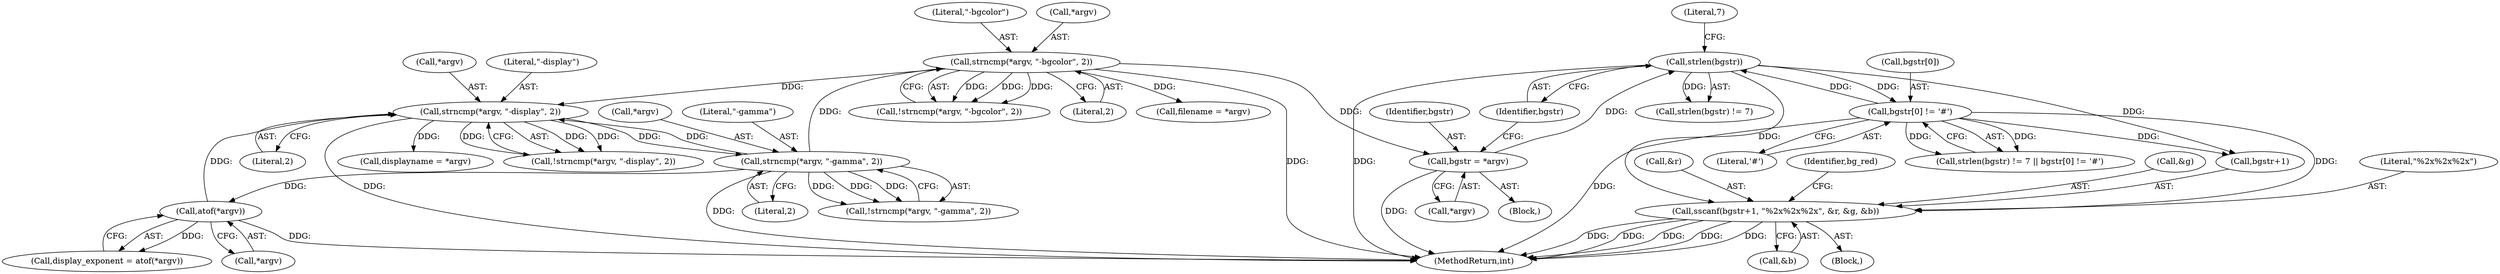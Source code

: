 digraph "0_Android_9d4853418ab2f754c2b63e091c29c5529b8b86ca_7@API" {
"1000430" [label="(Call,sscanf(bgstr+1, \"%2x%2x%2x\", &r, &g, &b))"];
"1000267" [label="(Call,strlen(bgstr))"];
"1000260" [label="(Call,bgstr = *argv)"];
"1000245" [label="(Call,strncmp(*argv, \"-bgcolor\", 2))"];
"1000216" [label="(Call,strncmp(*argv, \"-gamma\", 2))"];
"1000195" [label="(Call,strncmp(*argv, \"-display\", 2))"];
"1000233" [label="(Call,atof(*argv))"];
"1000270" [label="(Call,bgstr[0] != '#')"];
"1000209" [label="(Call,displayname = *argv)"];
"1000267" [label="(Call,strlen(bgstr))"];
"1000194" [label="(Call,!strncmp(*argv, \"-display\", 2))"];
"1000265" [label="(Call,strlen(bgstr) != 7 || bgstr[0] != '#')"];
"1000220" [label="(Literal,2)"];
"1000435" [label="(Call,&r)"];
"1000195" [label="(Call,strncmp(*argv, \"-display\", 2))"];
"1000552" [label="(MethodReturn,int)"];
"1000439" [label="(Call,&b)"];
"1000198" [label="(Literal,\"-display\")"];
"1000261" [label="(Identifier,bgstr)"];
"1000269" [label="(Literal,7)"];
"1000266" [label="(Call,strlen(bgstr) != 7)"];
"1000219" [label="(Literal,\"-gamma\")"];
"1000217" [label="(Call,*argv)"];
"1000234" [label="(Call,*argv)"];
"1000442" [label="(Identifier,bg_red)"];
"1000248" [label="(Literal,\"-bgcolor\")"];
"1000259" [label="(Block,)"];
"1000244" [label="(Call,!strncmp(*argv, \"-bgcolor\", 2))"];
"1000249" [label="(Literal,2)"];
"1000431" [label="(Call,bgstr+1)"];
"1000233" [label="(Call,atof(*argv))"];
"1000290" [label="(Call,filename = *argv)"];
"1000231" [label="(Call,display_exponent = atof(*argv))"];
"1000260" [label="(Call,bgstr = *argv)"];
"1000245" [label="(Call,strncmp(*argv, \"-bgcolor\", 2))"];
"1000215" [label="(Call,!strncmp(*argv, \"-gamma\", 2))"];
"1000437" [label="(Call,&g)"];
"1000196" [label="(Call,*argv)"];
"1000271" [label="(Call,bgstr[0])"];
"1000430" [label="(Call,sscanf(bgstr+1, \"%2x%2x%2x\", &r, &g, &b))"];
"1000268" [label="(Identifier,bgstr)"];
"1000434" [label="(Literal,\"%2x%2x%2x\")"];
"1000216" [label="(Call,strncmp(*argv, \"-gamma\", 2))"];
"1000426" [label="(Block,)"];
"1000246" [label="(Call,*argv)"];
"1000270" [label="(Call,bgstr[0] != '#')"];
"1000199" [label="(Literal,2)"];
"1000274" [label="(Literal,'#')"];
"1000262" [label="(Call,*argv)"];
"1000430" -> "1000426"  [label="AST: "];
"1000430" -> "1000439"  [label="CFG: "];
"1000431" -> "1000430"  [label="AST: "];
"1000434" -> "1000430"  [label="AST: "];
"1000435" -> "1000430"  [label="AST: "];
"1000437" -> "1000430"  [label="AST: "];
"1000439" -> "1000430"  [label="AST: "];
"1000442" -> "1000430"  [label="CFG: "];
"1000430" -> "1000552"  [label="DDG: "];
"1000430" -> "1000552"  [label="DDG: "];
"1000430" -> "1000552"  [label="DDG: "];
"1000430" -> "1000552"  [label="DDG: "];
"1000430" -> "1000552"  [label="DDG: "];
"1000267" -> "1000430"  [label="DDG: "];
"1000270" -> "1000430"  [label="DDG: "];
"1000267" -> "1000266"  [label="AST: "];
"1000267" -> "1000268"  [label="CFG: "];
"1000268" -> "1000267"  [label="AST: "];
"1000269" -> "1000267"  [label="CFG: "];
"1000267" -> "1000552"  [label="DDG: "];
"1000267" -> "1000266"  [label="DDG: "];
"1000260" -> "1000267"  [label="DDG: "];
"1000270" -> "1000267"  [label="DDG: "];
"1000267" -> "1000270"  [label="DDG: "];
"1000267" -> "1000431"  [label="DDG: "];
"1000260" -> "1000259"  [label="AST: "];
"1000260" -> "1000262"  [label="CFG: "];
"1000261" -> "1000260"  [label="AST: "];
"1000262" -> "1000260"  [label="AST: "];
"1000268" -> "1000260"  [label="CFG: "];
"1000260" -> "1000552"  [label="DDG: "];
"1000245" -> "1000260"  [label="DDG: "];
"1000245" -> "1000244"  [label="AST: "];
"1000245" -> "1000249"  [label="CFG: "];
"1000246" -> "1000245"  [label="AST: "];
"1000248" -> "1000245"  [label="AST: "];
"1000249" -> "1000245"  [label="AST: "];
"1000244" -> "1000245"  [label="CFG: "];
"1000245" -> "1000552"  [label="DDG: "];
"1000245" -> "1000195"  [label="DDG: "];
"1000245" -> "1000244"  [label="DDG: "];
"1000245" -> "1000244"  [label="DDG: "];
"1000245" -> "1000244"  [label="DDG: "];
"1000216" -> "1000245"  [label="DDG: "];
"1000245" -> "1000290"  [label="DDG: "];
"1000216" -> "1000215"  [label="AST: "];
"1000216" -> "1000220"  [label="CFG: "];
"1000217" -> "1000216"  [label="AST: "];
"1000219" -> "1000216"  [label="AST: "];
"1000220" -> "1000216"  [label="AST: "];
"1000215" -> "1000216"  [label="CFG: "];
"1000216" -> "1000552"  [label="DDG: "];
"1000216" -> "1000195"  [label="DDG: "];
"1000216" -> "1000215"  [label="DDG: "];
"1000216" -> "1000215"  [label="DDG: "];
"1000216" -> "1000215"  [label="DDG: "];
"1000195" -> "1000216"  [label="DDG: "];
"1000216" -> "1000233"  [label="DDG: "];
"1000195" -> "1000194"  [label="AST: "];
"1000195" -> "1000199"  [label="CFG: "];
"1000196" -> "1000195"  [label="AST: "];
"1000198" -> "1000195"  [label="AST: "];
"1000199" -> "1000195"  [label="AST: "];
"1000194" -> "1000195"  [label="CFG: "];
"1000195" -> "1000552"  [label="DDG: "];
"1000195" -> "1000194"  [label="DDG: "];
"1000195" -> "1000194"  [label="DDG: "];
"1000195" -> "1000194"  [label="DDG: "];
"1000233" -> "1000195"  [label="DDG: "];
"1000195" -> "1000209"  [label="DDG: "];
"1000233" -> "1000231"  [label="AST: "];
"1000233" -> "1000234"  [label="CFG: "];
"1000234" -> "1000233"  [label="AST: "];
"1000231" -> "1000233"  [label="CFG: "];
"1000233" -> "1000552"  [label="DDG: "];
"1000233" -> "1000231"  [label="DDG: "];
"1000270" -> "1000265"  [label="AST: "];
"1000270" -> "1000274"  [label="CFG: "];
"1000271" -> "1000270"  [label="AST: "];
"1000274" -> "1000270"  [label="AST: "];
"1000265" -> "1000270"  [label="CFG: "];
"1000270" -> "1000552"  [label="DDG: "];
"1000270" -> "1000265"  [label="DDG: "];
"1000270" -> "1000265"  [label="DDG: "];
"1000270" -> "1000431"  [label="DDG: "];
}

